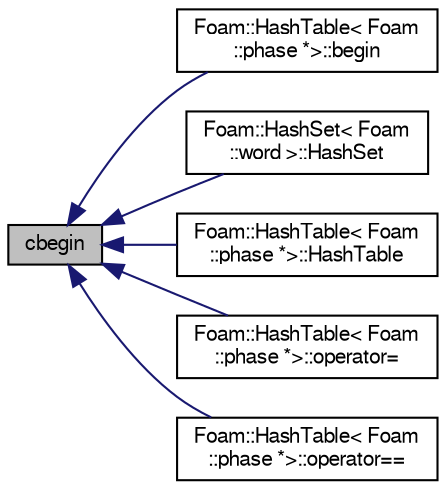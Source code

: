 digraph "cbegin"
{
  bgcolor="transparent";
  edge [fontname="FreeSans",fontsize="10",labelfontname="FreeSans",labelfontsize="10"];
  node [fontname="FreeSans",fontsize="10",shape=record];
  rankdir="LR";
  Node9190 [label="cbegin",height=0.2,width=0.4,color="black", fillcolor="grey75", style="filled", fontcolor="black"];
  Node9190 -> Node9191 [dir="back",color="midnightblue",fontsize="10",style="solid",fontname="FreeSans"];
  Node9191 [label="Foam::HashTable\< Foam\l::phase *\>::begin",height=0.2,width=0.4,color="black",URL="$a25702.html#a0f62c20e984c8f7562569331591e7818",tooltip="const_iterator set to the beginning of the HashTable "];
  Node9190 -> Node9192 [dir="back",color="midnightblue",fontsize="10",style="solid",fontname="FreeSans"];
  Node9192 [label="Foam::HashSet\< Foam\l::word \>::HashSet",height=0.2,width=0.4,color="black",URL="$a25690.html#a85612b12a1ec9b0868ba1ffac9dfea58",tooltip="Construct from the keys of another HashTable,. "];
  Node9190 -> Node9193 [dir="back",color="midnightblue",fontsize="10",style="solid",fontname="FreeSans"];
  Node9193 [label="Foam::HashTable\< Foam\l::phase *\>::HashTable",height=0.2,width=0.4,color="black",URL="$a25702.html#ae83698bcb81dfd4906120001255dfa4d",tooltip="Construct as copy. "];
  Node9190 -> Node9194 [dir="back",color="midnightblue",fontsize="10",style="solid",fontname="FreeSans"];
  Node9194 [label="Foam::HashTable\< Foam\l::phase *\>::operator=",height=0.2,width=0.4,color="black",URL="$a25702.html#ab08fb00d67b7f3aeca707447df8580c5",tooltip="Assignment. "];
  Node9190 -> Node9195 [dir="back",color="midnightblue",fontsize="10",style="solid",fontname="FreeSans"];
  Node9195 [label="Foam::HashTable\< Foam\l::phase *\>::operator==",height=0.2,width=0.4,color="black",URL="$a25702.html#abfdedaf50fd182130898fba31fc39de5",tooltip="Equality. Hash tables are equal if the keys and values are equal. "];
}
